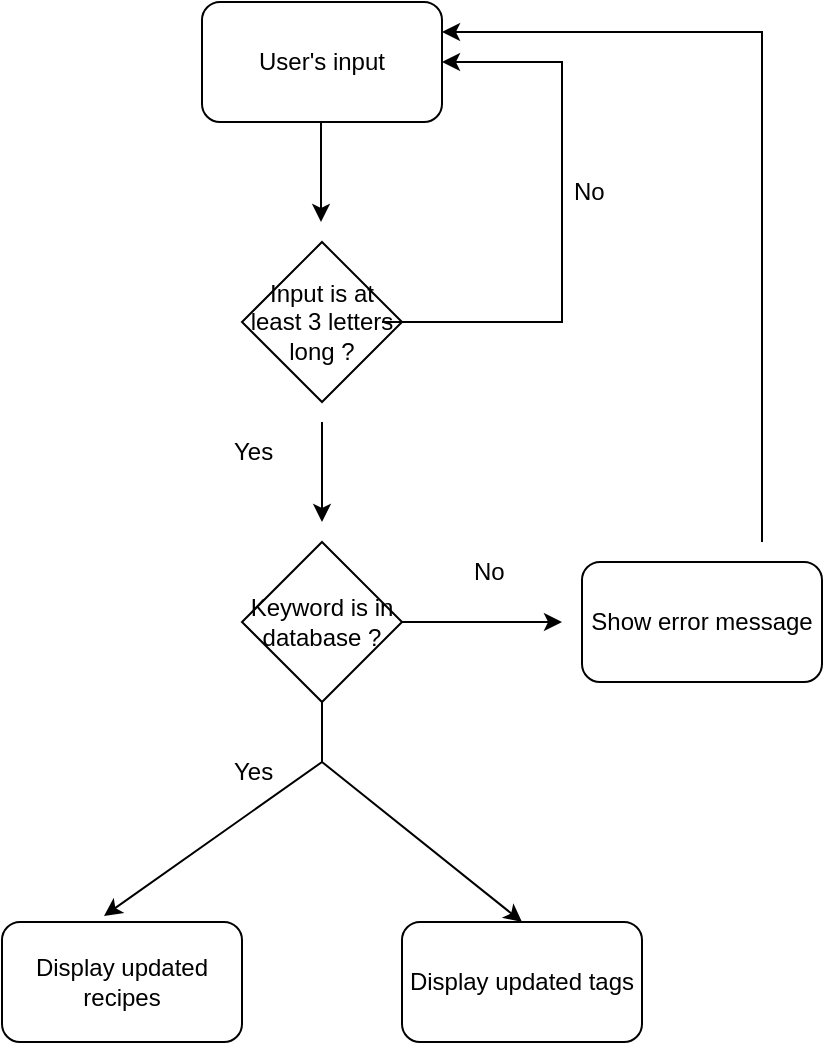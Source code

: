 <mxfile version="20.8.4" type="device"><diagram id="mS1I6L6v4C4o_hf13wDJ" name="Page-1"><mxGraphModel dx="1434" dy="764" grid="1" gridSize="10" guides="1" tooltips="1" connect="1" arrows="1" fold="1" page="1" pageScale="1" pageWidth="827" pageHeight="1169" math="0" shadow="0"><root><mxCell id="0"/><mxCell id="1" parent="0"/><mxCell id="NpU9ZdZ2ePnqu8EGLC-o-1" value="User's input" style="rounded=1;whiteSpace=wrap;html=1;" vertex="1" parent="1"><mxGeometry x="340" y="80" width="120" height="60" as="geometry"/></mxCell><mxCell id="NpU9ZdZ2ePnqu8EGLC-o-2" value="Input is at least 3 letters long ?" style="rhombus;whiteSpace=wrap;html=1;" vertex="1" parent="1"><mxGeometry x="360" y="200" width="80" height="80" as="geometry"/></mxCell><mxCell id="NpU9ZdZ2ePnqu8EGLC-o-3" value="" style="endArrow=classic;html=1;rounded=0;" edge="1" parent="1"><mxGeometry width="50" height="50" relative="1" as="geometry"><mxPoint x="400" y="290" as="sourcePoint"/><mxPoint x="400" y="340" as="targetPoint"/></mxGeometry></mxCell><mxCell id="NpU9ZdZ2ePnqu8EGLC-o-6" value="Yes" style="text;strokeColor=none;fillColor=none;align=left;verticalAlign=middle;spacingLeft=4;spacingRight=4;overflow=hidden;points=[[0,0.5],[1,0.5]];portConstraint=eastwest;rotatable=0;whiteSpace=wrap;html=1;" vertex="1" parent="1"><mxGeometry x="350" y="290" width="30" height="30" as="geometry"/></mxCell><mxCell id="NpU9ZdZ2ePnqu8EGLC-o-7" value="" style="endArrow=classic;html=1;rounded=0;entryX=1;entryY=0.5;entryDx=0;entryDy=0;" edge="1" parent="1" target="NpU9ZdZ2ePnqu8EGLC-o-1"><mxGeometry width="50" height="50" relative="1" as="geometry"><mxPoint x="430" y="240" as="sourcePoint"/><mxPoint x="530" y="200" as="targetPoint"/><Array as="points"><mxPoint x="440" y="240"/><mxPoint x="430" y="240"/><mxPoint x="520" y="240"/><mxPoint x="520" y="230"/><mxPoint x="520" y="110"/></Array></mxGeometry></mxCell><mxCell id="NpU9ZdZ2ePnqu8EGLC-o-8" value="No" style="text;strokeColor=none;fillColor=none;align=left;verticalAlign=middle;spacingLeft=4;spacingRight=4;overflow=hidden;points=[[0,0.5],[1,0.5]];portConstraint=eastwest;rotatable=0;whiteSpace=wrap;html=1;" vertex="1" parent="1"><mxGeometry x="520" y="160" width="30" height="30" as="geometry"/></mxCell><mxCell id="NpU9ZdZ2ePnqu8EGLC-o-9" value="Keyword is in database ?" style="rhombus;whiteSpace=wrap;html=1;" vertex="1" parent="1"><mxGeometry x="360" y="350" width="80" height="80" as="geometry"/></mxCell><mxCell id="NpU9ZdZ2ePnqu8EGLC-o-11" value="Yes" style="text;strokeColor=none;fillColor=none;align=left;verticalAlign=middle;spacingLeft=4;spacingRight=4;overflow=hidden;points=[[0,0.5],[1,0.5]];portConstraint=eastwest;rotatable=0;whiteSpace=wrap;html=1;" vertex="1" parent="1"><mxGeometry x="350" y="450" width="30" height="30" as="geometry"/></mxCell><mxCell id="NpU9ZdZ2ePnqu8EGLC-o-12" value="" style="endArrow=classic;html=1;rounded=0;entryX=0.425;entryY=-0.05;entryDx=0;entryDy=0;entryPerimeter=0;exitX=0.5;exitY=1;exitDx=0;exitDy=0;" edge="1" parent="1" source="NpU9ZdZ2ePnqu8EGLC-o-9" target="NpU9ZdZ2ePnqu8EGLC-o-13"><mxGeometry width="50" height="50" relative="1" as="geometry"><mxPoint x="410" y="430" as="sourcePoint"/><mxPoint x="410" y="480" as="targetPoint"/><Array as="points"><mxPoint x="400" y="460"/></Array></mxGeometry></mxCell><mxCell id="NpU9ZdZ2ePnqu8EGLC-o-13" value="Display updated recipes" style="rounded=1;whiteSpace=wrap;html=1;" vertex="1" parent="1"><mxGeometry x="240" y="540" width="120" height="60" as="geometry"/></mxCell><mxCell id="NpU9ZdZ2ePnqu8EGLC-o-14" value="" style="endArrow=classic;html=1;rounded=0;" edge="1" parent="1"><mxGeometry width="50" height="50" relative="1" as="geometry"><mxPoint x="440" y="390" as="sourcePoint"/><mxPoint x="520" y="390" as="targetPoint"/></mxGeometry></mxCell><mxCell id="NpU9ZdZ2ePnqu8EGLC-o-15" value="No" style="text;strokeColor=none;fillColor=none;align=left;verticalAlign=middle;spacingLeft=4;spacingRight=4;overflow=hidden;points=[[0,0.5],[1,0.5]];portConstraint=eastwest;rotatable=0;whiteSpace=wrap;html=1;" vertex="1" parent="1"><mxGeometry x="470" y="350" width="30" height="30" as="geometry"/></mxCell><mxCell id="NpU9ZdZ2ePnqu8EGLC-o-16" value="Show error message" style="rounded=1;whiteSpace=wrap;html=1;" vertex="1" parent="1"><mxGeometry x="530" y="360" width="120" height="60" as="geometry"/></mxCell><mxCell id="NpU9ZdZ2ePnqu8EGLC-o-18" value="" style="endArrow=classic;html=1;rounded=0;" edge="1" parent="1"><mxGeometry width="50" height="50" relative="1" as="geometry"><mxPoint x="399.5" y="140" as="sourcePoint"/><mxPoint x="399.5" y="190" as="targetPoint"/></mxGeometry></mxCell><mxCell id="NpU9ZdZ2ePnqu8EGLC-o-19" value="" style="endArrow=classic;html=1;rounded=0;entryX=1;entryY=0.25;entryDx=0;entryDy=0;" edge="1" parent="1" target="NpU9ZdZ2ePnqu8EGLC-o-1"><mxGeometry width="50" height="50" relative="1" as="geometry"><mxPoint x="620" y="350" as="sourcePoint"/><mxPoint x="620" y="110" as="targetPoint"/><Array as="points"><mxPoint x="620" y="95"/></Array></mxGeometry></mxCell><mxCell id="NpU9ZdZ2ePnqu8EGLC-o-20" value="" style="endArrow=classic;html=1;rounded=0;entryX=0.5;entryY=0;entryDx=0;entryDy=0;" edge="1" parent="1" target="NpU9ZdZ2ePnqu8EGLC-o-21"><mxGeometry width="50" height="50" relative="1" as="geometry"><mxPoint x="400" y="460" as="sourcePoint"/><mxPoint x="500" y="540" as="targetPoint"/></mxGeometry></mxCell><mxCell id="NpU9ZdZ2ePnqu8EGLC-o-21" value="Display updated tags" style="rounded=1;whiteSpace=wrap;html=1;" vertex="1" parent="1"><mxGeometry x="440" y="540" width="120" height="60" as="geometry"/></mxCell></root></mxGraphModel></diagram></mxfile>